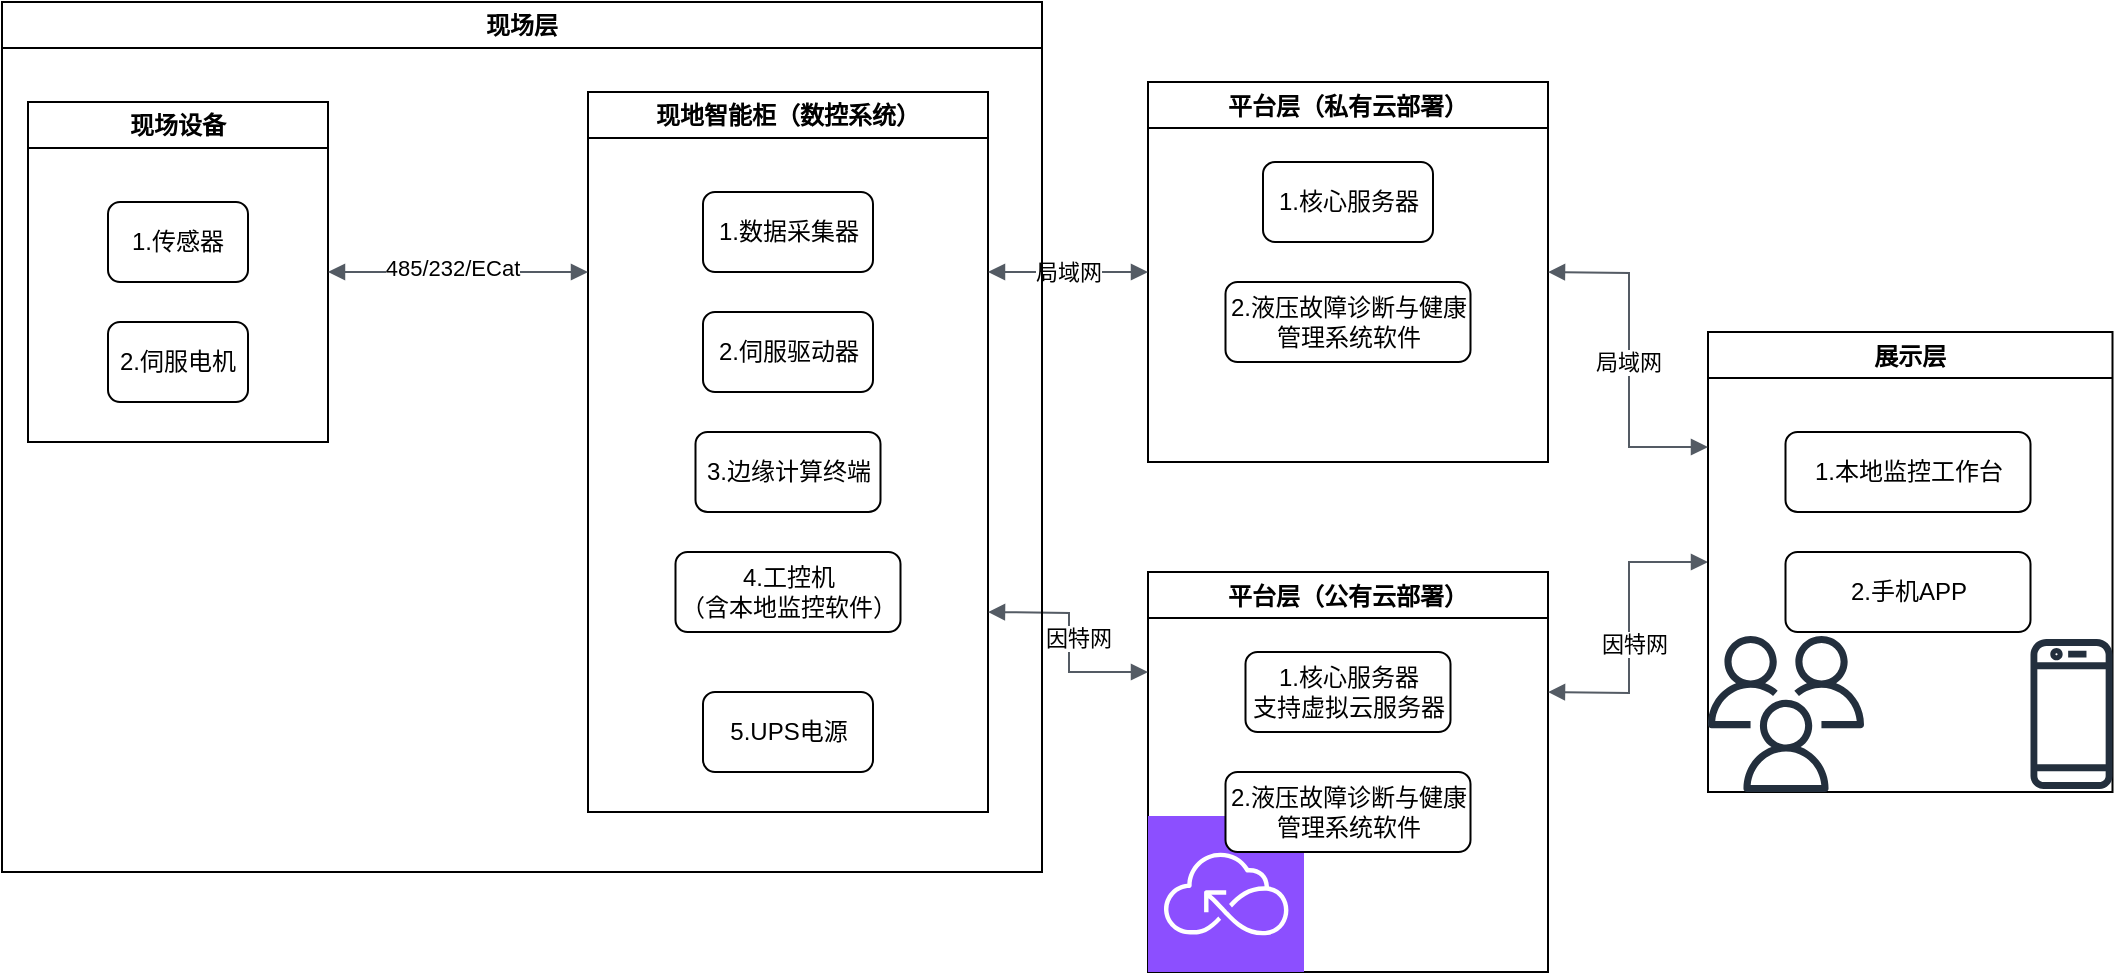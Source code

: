 <mxfile version="24.2.5" type="github">
  <diagram id="Ht1M8jgEwFfnCIfOTk4-" name="Page-1">
    <mxGraphModel dx="607" dy="772" grid="1" gridSize="10" guides="1" tooltips="1" connect="1" arrows="1" fold="1" page="1" pageScale="1" pageWidth="827" pageHeight="1169" math="0" shadow="0">
      <root>
        <mxCell id="0" />
        <mxCell id="1" parent="0" />
        <mxCell id="7XxWnyK2juUNoFSXEIF0-2" value="现场设备" style="swimlane;whiteSpace=wrap;html=1;" parent="1" vertex="1">
          <mxGeometry x="840" y="165" width="150" height="170" as="geometry" />
        </mxCell>
        <mxCell id="7XxWnyK2juUNoFSXEIF0-4" value="1.传感器" style="rounded=1;whiteSpace=wrap;html=1;" parent="7XxWnyK2juUNoFSXEIF0-2" vertex="1">
          <mxGeometry x="40" y="50" width="70" height="40" as="geometry" />
        </mxCell>
        <mxCell id="7XxWnyK2juUNoFSXEIF0-6" value="2.伺服电机" style="rounded=1;whiteSpace=wrap;html=1;" parent="7XxWnyK2juUNoFSXEIF0-2" vertex="1">
          <mxGeometry x="40" y="110" width="70" height="40" as="geometry" />
        </mxCell>
        <mxCell id="7XxWnyK2juUNoFSXEIF0-7" value="现地智能柜（数控系统）" style="swimlane;whiteSpace=wrap;html=1;" parent="1" vertex="1">
          <mxGeometry x="1120" y="160" width="200" height="360" as="geometry" />
        </mxCell>
        <mxCell id="7XxWnyK2juUNoFSXEIF0-8" value="1.数据采集器" style="rounded=1;whiteSpace=wrap;html=1;" parent="7XxWnyK2juUNoFSXEIF0-7" vertex="1">
          <mxGeometry x="57.5" y="50" width="85" height="40" as="geometry" />
        </mxCell>
        <mxCell id="7XxWnyK2juUNoFSXEIF0-9" value="2.伺服驱动器" style="rounded=1;whiteSpace=wrap;html=1;" parent="7XxWnyK2juUNoFSXEIF0-7" vertex="1">
          <mxGeometry x="57.5" y="110" width="85" height="40" as="geometry" />
        </mxCell>
        <mxCell id="7XxWnyK2juUNoFSXEIF0-10" value="3.边缘计算终端" style="rounded=1;whiteSpace=wrap;html=1;" parent="7XxWnyK2juUNoFSXEIF0-7" vertex="1">
          <mxGeometry x="53.75" y="170" width="92.5" height="40" as="geometry" />
        </mxCell>
        <mxCell id="7XxWnyK2juUNoFSXEIF0-11" value="4.工控机&lt;div&gt;（含本地监控软件）&lt;/div&gt;" style="rounded=1;whiteSpace=wrap;html=1;" parent="7XxWnyK2juUNoFSXEIF0-7" vertex="1">
          <mxGeometry x="43.75" y="230" width="112.5" height="40" as="geometry" />
        </mxCell>
        <mxCell id="7XxWnyK2juUNoFSXEIF0-13" value="5.UPS电源" style="rounded=1;whiteSpace=wrap;html=1;" parent="7XxWnyK2juUNoFSXEIF0-7" vertex="1">
          <mxGeometry x="57.5" y="300" width="85" height="40" as="geometry" />
        </mxCell>
        <mxCell id="7XxWnyK2juUNoFSXEIF0-12" value="平台层（私有云部署）" style="swimlane;" parent="1" vertex="1">
          <mxGeometry x="1400" y="155" width="200" height="190" as="geometry" />
        </mxCell>
        <mxCell id="7XxWnyK2juUNoFSXEIF0-14" value="1.核心服务器" style="rounded=1;whiteSpace=wrap;html=1;" parent="7XxWnyK2juUNoFSXEIF0-12" vertex="1">
          <mxGeometry x="57.5" y="40" width="85" height="40" as="geometry" />
        </mxCell>
        <mxCell id="7XxWnyK2juUNoFSXEIF0-15" value="2.液压故障诊断与健康管理系统软件" style="rounded=1;whiteSpace=wrap;html=1;" parent="7XxWnyK2juUNoFSXEIF0-12" vertex="1">
          <mxGeometry x="38.75" y="100" width="122.5" height="40" as="geometry" />
        </mxCell>
        <mxCell id="7XxWnyK2juUNoFSXEIF0-17" value="平台层（公有云部署）" style="swimlane;startSize=23;" parent="1" vertex="1">
          <mxGeometry x="1400" y="400" width="200" height="200" as="geometry" />
        </mxCell>
        <mxCell id="7XxWnyK2juUNoFSXEIF0-22" value="" style="sketch=0;points=[[0,0,0],[0.25,0,0],[0.5,0,0],[0.75,0,0],[1,0,0],[0,1,0],[0.25,1,0],[0.5,1,0],[0.75,1,0],[1,1,0],[0,0.25,0],[0,0.5,0],[0,0.75,0],[1,0.25,0],[1,0.5,0],[1,0.75,0]];outlineConnect=0;fontColor=#232F3E;fillColor=#8C4FFF;strokeColor=#ffffff;dashed=0;verticalLabelPosition=bottom;verticalAlign=top;align=center;html=1;fontSize=12;fontStyle=0;aspect=fixed;shape=mxgraph.aws4.resourceIcon;resIcon=mxgraph.aws4.serverless;" parent="7XxWnyK2juUNoFSXEIF0-17" vertex="1">
          <mxGeometry y="122" width="78" height="78" as="geometry" />
        </mxCell>
        <mxCell id="7XxWnyK2juUNoFSXEIF0-19" value="2.液压故障诊断与健康管理系统软件" style="rounded=1;whiteSpace=wrap;html=1;" parent="7XxWnyK2juUNoFSXEIF0-17" vertex="1">
          <mxGeometry x="38.75" y="100" width="122.5" height="40" as="geometry" />
        </mxCell>
        <mxCell id="7XxWnyK2juUNoFSXEIF0-18" value="1.核心服务器&lt;div&gt;支持虚拟云服务器&lt;/div&gt;" style="rounded=1;whiteSpace=wrap;html=1;" parent="7XxWnyK2juUNoFSXEIF0-17" vertex="1">
          <mxGeometry x="48.75" y="40" width="102.5" height="40" as="geometry" />
        </mxCell>
        <mxCell id="7XxWnyK2juUNoFSXEIF0-43" value="" style="edgeStyle=orthogonalEdgeStyle;html=1;endArrow=block;elbow=vertical;startArrow=block;startFill=1;endFill=1;strokeColor=#545B64;rounded=0;entryX=0;entryY=0.5;entryDx=0;entryDy=0;" parent="7XxWnyK2juUNoFSXEIF0-17" target="7XxWnyK2juUNoFSXEIF0-24" edge="1">
          <mxGeometry width="100" relative="1" as="geometry">
            <mxPoint x="200" y="60" as="sourcePoint" />
            <mxPoint x="300" y="60" as="targetPoint" />
          </mxGeometry>
        </mxCell>
        <mxCell id="7XxWnyK2juUNoFSXEIF0-44" value="因特网" style="edgeLabel;html=1;align=center;verticalAlign=middle;resizable=0;points=[];" parent="7XxWnyK2juUNoFSXEIF0-43" vertex="1" connectable="0">
          <mxGeometry x="-0.106" y="-1" relative="1" as="geometry">
            <mxPoint x="1" as="offset" />
          </mxGeometry>
        </mxCell>
        <mxCell id="7XxWnyK2juUNoFSXEIF0-24" value="展示层" style="swimlane;" parent="1" vertex="1">
          <mxGeometry x="1680" y="280" width="202.25" height="230" as="geometry" />
        </mxCell>
        <mxCell id="7XxWnyK2juUNoFSXEIF0-27" value="1.本地监控工作台" style="rounded=1;whiteSpace=wrap;html=1;" parent="7XxWnyK2juUNoFSXEIF0-24" vertex="1">
          <mxGeometry x="38.75" y="50" width="122.5" height="40" as="geometry" />
        </mxCell>
        <mxCell id="7XxWnyK2juUNoFSXEIF0-23" value="" style="sketch=0;outlineConnect=0;fontColor=#232F3E;gradientColor=none;fillColor=#232F3D;strokeColor=none;dashed=0;verticalLabelPosition=bottom;verticalAlign=top;align=center;html=1;fontSize=12;fontStyle=0;aspect=fixed;pointerEvents=1;shape=mxgraph.aws4.mobile_client;" parent="7XxWnyK2juUNoFSXEIF0-24" vertex="1">
          <mxGeometry x="161.25" y="152" width="41" height="78" as="geometry" />
        </mxCell>
        <mxCell id="7XxWnyK2juUNoFSXEIF0-30" value="2.手机APP" style="rounded=1;whiteSpace=wrap;html=1;" parent="7XxWnyK2juUNoFSXEIF0-24" vertex="1">
          <mxGeometry x="38.75" y="110" width="122.5" height="40" as="geometry" />
        </mxCell>
        <mxCell id="7XxWnyK2juUNoFSXEIF0-31" value="" style="sketch=0;outlineConnect=0;fontColor=#232F3E;gradientColor=none;fillColor=#232F3D;strokeColor=none;dashed=0;verticalLabelPosition=bottom;verticalAlign=top;align=center;html=1;fontSize=12;fontStyle=0;aspect=fixed;pointerEvents=1;shape=mxgraph.aws4.users;" parent="7XxWnyK2juUNoFSXEIF0-24" vertex="1">
          <mxGeometry y="152" width="78" height="78" as="geometry" />
        </mxCell>
        <mxCell id="7XxWnyK2juUNoFSXEIF0-32" value="" style="edgeStyle=orthogonalEdgeStyle;html=1;endArrow=block;elbow=vertical;startArrow=block;startFill=1;endFill=1;strokeColor=#545B64;rounded=0;entryX=0;entryY=0.25;entryDx=0;entryDy=0;exitX=1;exitY=0.5;exitDx=0;exitDy=0;" parent="1" source="7XxWnyK2juUNoFSXEIF0-2" target="7XxWnyK2juUNoFSXEIF0-7" edge="1">
          <mxGeometry width="100" relative="1" as="geometry">
            <mxPoint x="1040" y="250" as="sourcePoint" />
            <mxPoint x="1110" y="250" as="targetPoint" />
          </mxGeometry>
        </mxCell>
        <mxCell id="7XxWnyK2juUNoFSXEIF0-33" value="485/232/ECat" style="edgeLabel;html=1;align=center;verticalAlign=middle;resizable=0;points=[];" parent="7XxWnyK2juUNoFSXEIF0-32" vertex="1" connectable="0">
          <mxGeometry x="-0.057" y="2" relative="1" as="geometry">
            <mxPoint as="offset" />
          </mxGeometry>
        </mxCell>
        <mxCell id="7XxWnyK2juUNoFSXEIF0-34" value="" style="html=1;endArrow=block;elbow=vertical;startArrow=block;startFill=1;endFill=1;strokeColor=#545B64;rounded=0;entryX=0;entryY=0.5;entryDx=0;entryDy=0;" parent="1" target="7XxWnyK2juUNoFSXEIF0-12" edge="1">
          <mxGeometry width="100" relative="1" as="geometry">
            <mxPoint x="1320" y="250" as="sourcePoint" />
            <mxPoint x="1390" y="250" as="targetPoint" />
          </mxGeometry>
        </mxCell>
        <mxCell id="7XxWnyK2juUNoFSXEIF0-35" value="局域网" style="edgeLabel;html=1;align=center;verticalAlign=middle;resizable=0;points=[];" parent="7XxWnyK2juUNoFSXEIF0-34" vertex="1" connectable="0">
          <mxGeometry relative="1" as="geometry">
            <mxPoint as="offset" />
          </mxGeometry>
        </mxCell>
        <mxCell id="7XxWnyK2juUNoFSXEIF0-36" value="" style="edgeStyle=orthogonalEdgeStyle;html=1;endArrow=block;elbow=vertical;startArrow=block;startFill=1;endFill=1;strokeColor=#545B64;rounded=0;entryX=0;entryY=0.25;entryDx=0;entryDy=0;" parent="1" target="7XxWnyK2juUNoFSXEIF0-17" edge="1">
          <mxGeometry width="100" relative="1" as="geometry">
            <mxPoint x="1320" y="420" as="sourcePoint" />
            <mxPoint x="1420" y="420" as="targetPoint" />
          </mxGeometry>
        </mxCell>
        <mxCell id="7XxWnyK2juUNoFSXEIF0-37" value="因特网" style="edgeLabel;html=1;align=center;verticalAlign=middle;resizable=0;points=[];" parent="7XxWnyK2juUNoFSXEIF0-36" vertex="1" connectable="0">
          <mxGeometry x="-0.032" y="4" relative="1" as="geometry">
            <mxPoint as="offset" />
          </mxGeometry>
        </mxCell>
        <mxCell id="7XxWnyK2juUNoFSXEIF0-39" value="" style="edgeStyle=orthogonalEdgeStyle;html=1;endArrow=block;elbow=vertical;startArrow=block;startFill=1;endFill=1;strokeColor=#545B64;rounded=0;entryX=0;entryY=0.25;entryDx=0;entryDy=0;" parent="1" target="7XxWnyK2juUNoFSXEIF0-24" edge="1">
          <mxGeometry width="100" relative="1" as="geometry">
            <mxPoint x="1600" y="250" as="sourcePoint" />
            <mxPoint x="1700" y="250" as="targetPoint" />
          </mxGeometry>
        </mxCell>
        <mxCell id="7XxWnyK2juUNoFSXEIF0-40" value="局域网" style="edgeLabel;html=1;align=center;verticalAlign=middle;resizable=0;points=[];" parent="7XxWnyK2juUNoFSXEIF0-39" vertex="1" connectable="0">
          <mxGeometry x="0.018" y="-1" relative="1" as="geometry">
            <mxPoint as="offset" />
          </mxGeometry>
        </mxCell>
        <mxCell id="8QE5JBjCXs3VYuPKv4cY-1" value="现场层" style="swimlane;whiteSpace=wrap;html=1;" vertex="1" parent="1">
          <mxGeometry x="827" y="115" width="520" height="435" as="geometry" />
        </mxCell>
      </root>
    </mxGraphModel>
  </diagram>
</mxfile>
